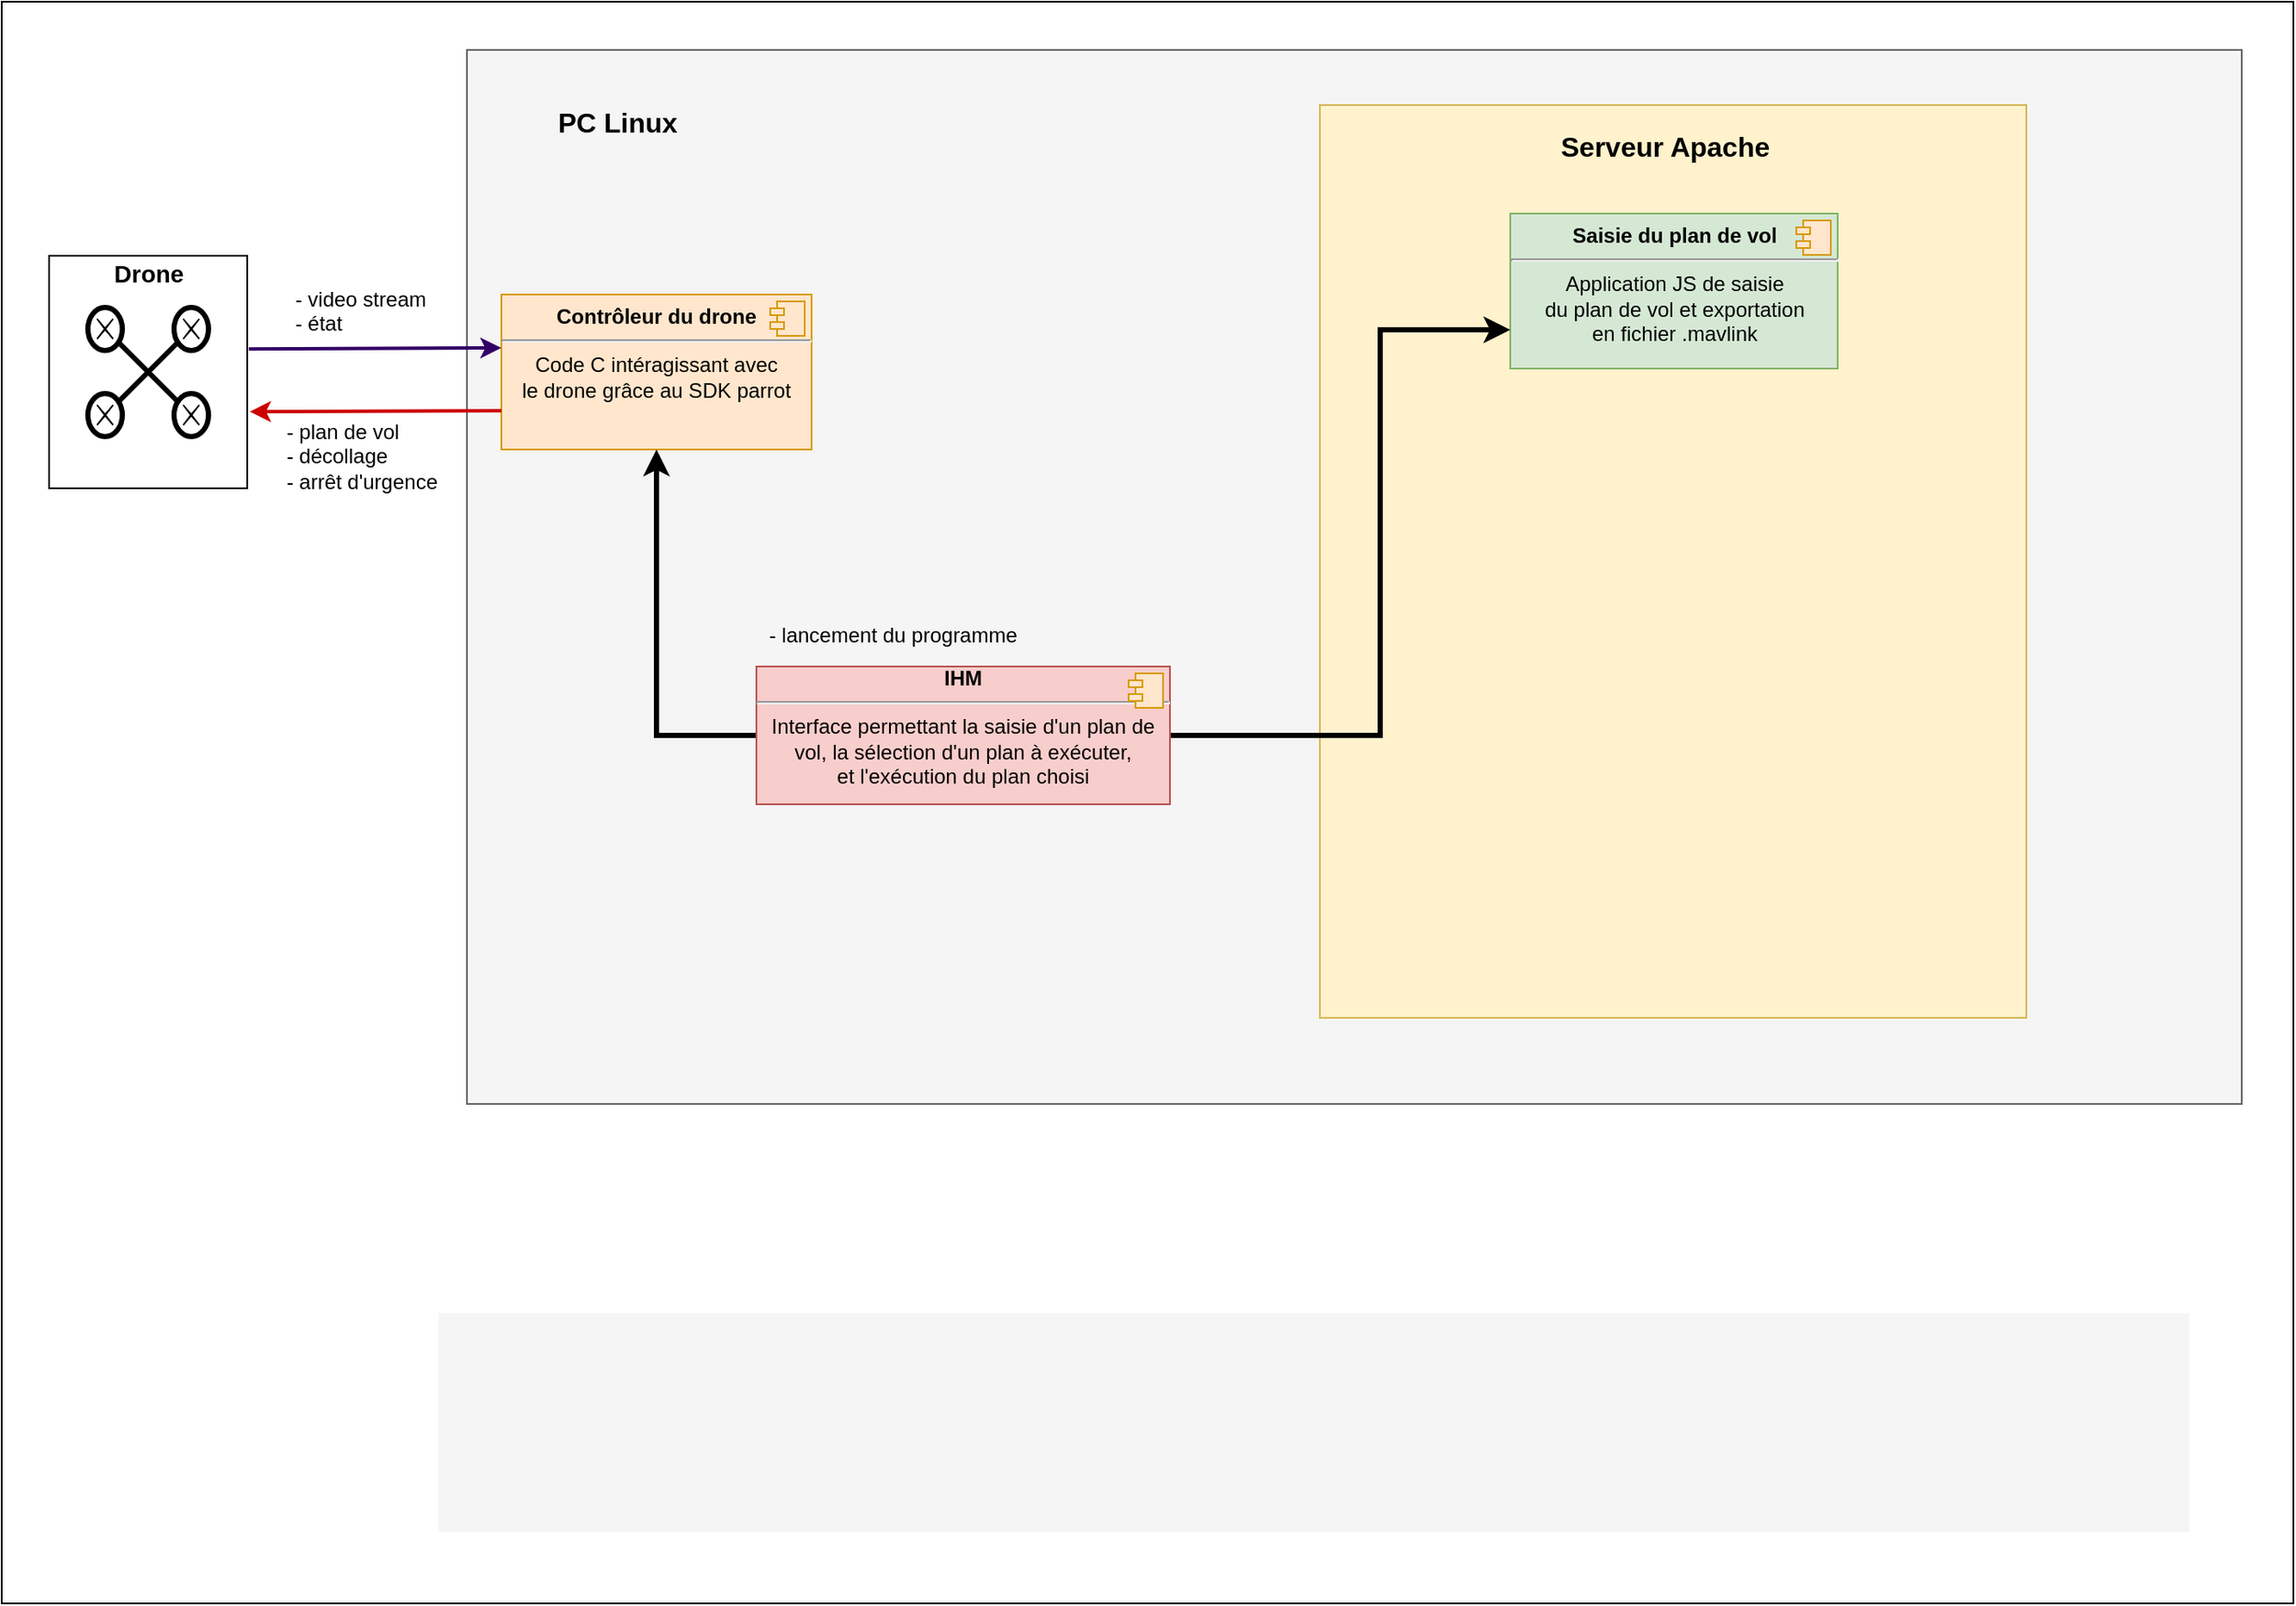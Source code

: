 <mxfile version="10.6.5" type="device"><diagram id="UXq77EIQPH5moOWnhuZ9" name="Page-1"><mxGraphModel dx="1200" dy="1920" grid="1" gridSize="10" guides="1" tooltips="1" connect="1" arrows="1" fold="1" page="1" pageScale="1" pageWidth="850" pageHeight="1100" math="0" shadow="0"><root><mxCell id="0"/><mxCell id="1" parent="0"/><mxCell id="UhqAOUe3stbyaJBPy-j0-11" value="" style="rounded=0;whiteSpace=wrap;html=1;fillColor=none;" vertex="1" parent="1"><mxGeometry y="-90" width="1330" height="930" as="geometry"/></mxCell><mxCell id="UhqAOUe3stbyaJBPy-j0-1" value="" style="rounded=0;whiteSpace=wrap;html=1;fillColor=none;" vertex="1" parent="1"><mxGeometry x="27.5" y="57.5" width="115" height="135" as="geometry"/></mxCell><mxCell id="cVz30IGe0pyDaekU_Ifo-68" value="" style="rounded=0;whiteSpace=wrap;html=1;fillColor=#f5f5f5;strokeColor=#666666;fontColor=#333333;" parent="1" vertex="1"><mxGeometry x="270" y="-62" width="1030" height="612" as="geometry"/></mxCell><mxCell id="cVz30IGe0pyDaekU_Ifo-31" value="" style="rounded=0;whiteSpace=wrap;html=1;fillColor=#fff2cc;strokeColor=#d6b656;" parent="1" vertex="1"><mxGeometry x="765" y="-30" width="410" height="530" as="geometry"/></mxCell><mxCell id="cVz30IGe0pyDaekU_Ifo-1" value="&lt;p style=&quot;margin: 0px ; margin-top: 6px ; text-align: center&quot;&gt;&lt;b&gt;Contrôleur du drone&lt;br&gt;&lt;/b&gt;&lt;/p&gt;&lt;hr&gt;&lt;div align=&quot;center&quot;&gt;Code C intéragissant avec &lt;br&gt;&lt;/div&gt;&lt;div align=&quot;center&quot;&gt;le drone grâce au SDK parrot&lt;br&gt;&lt;/div&gt;" style="align=left;overflow=fill;html=1;fillColor=#ffe6cc;strokeColor=#d79b00;" parent="1" vertex="1"><mxGeometry x="290" y="80" width="180" height="90" as="geometry"/></mxCell><mxCell id="cVz30IGe0pyDaekU_Ifo-2" value="" style="shape=component;jettyWidth=8;jettyHeight=4;fillColor=#ffe6cc;strokeColor=#d79b00;" parent="cVz30IGe0pyDaekU_Ifo-1" vertex="1"><mxGeometry x="1" width="20" height="20" relative="1" as="geometry"><mxPoint x="-24" y="4" as="offset"/></mxGeometry></mxCell><mxCell id="cVz30IGe0pyDaekU_Ifo-3" value="" style="shape=umlDestroy;whiteSpace=wrap;html=1;strokeWidth=3;" parent="1" vertex="1"><mxGeometry x="60" y="100" width="50" height="50" as="geometry"/></mxCell><mxCell id="cVz30IGe0pyDaekU_Ifo-5" value="" style="shape=mxgraph.bpmn.shape;html=1;verticalLabelPosition=bottom;labelBackgroundColor=#ffffff;verticalAlign=top;align=center;perimeter=ellipsePerimeter;outlineConnect=0;outline=end;symbol=cancel;" parent="1" vertex="1"><mxGeometry x="50" y="87.5" width="20" height="25" as="geometry"/></mxCell><mxCell id="cVz30IGe0pyDaekU_Ifo-6" value="" style="shape=mxgraph.bpmn.shape;html=1;verticalLabelPosition=bottom;labelBackgroundColor=#ffffff;verticalAlign=top;align=center;perimeter=ellipsePerimeter;outlineConnect=0;outline=end;symbol=cancel;" parent="1" vertex="1"><mxGeometry x="100" y="87.5" width="20" height="25" as="geometry"/></mxCell><mxCell id="cVz30IGe0pyDaekU_Ifo-7" value="" style="shape=mxgraph.bpmn.shape;html=1;verticalLabelPosition=bottom;labelBackgroundColor=#ffffff;verticalAlign=top;align=center;perimeter=ellipsePerimeter;outlineConnect=0;outline=end;symbol=cancel;" parent="1" vertex="1"><mxGeometry x="50" y="137.5" width="20" height="25" as="geometry"/></mxCell><mxCell id="cVz30IGe0pyDaekU_Ifo-8" value="" style="shape=mxgraph.bpmn.shape;html=1;verticalLabelPosition=bottom;labelBackgroundColor=#ffffff;verticalAlign=top;align=center;perimeter=ellipsePerimeter;outlineConnect=0;outline=end;symbol=cancel;" parent="1" vertex="1"><mxGeometry x="100" y="137.5" width="20" height="25" as="geometry"/></mxCell><mxCell id="cVz30IGe0pyDaekU_Ifo-10" value="" style="endArrow=classic;html=1;strokeWidth=2;strokeColor=#330066;exitX=1.008;exitY=0.401;exitDx=0;exitDy=0;exitPerimeter=0;" parent="1" edge="1" source="UhqAOUe3stbyaJBPy-j0-1"><mxGeometry width="50" height="50" relative="1" as="geometry"><mxPoint x="170" y="120" as="sourcePoint"/><mxPoint x="290" y="111" as="targetPoint"/></mxGeometry></mxCell><mxCell id="cVz30IGe0pyDaekU_Ifo-11" value="" style="endArrow=classic;html=1;strokeColor=#CC0000;strokeWidth=2;exitX=0;exitY=0.75;exitDx=0;exitDy=0;" parent="1" edge="1" source="cVz30IGe0pyDaekU_Ifo-1"><mxGeometry width="50" height="50" relative="1" as="geometry"><mxPoint x="250" y="130" as="sourcePoint"/><mxPoint x="144" y="148" as="targetPoint"/></mxGeometry></mxCell><mxCell id="cVz30IGe0pyDaekU_Ifo-12" value="&lt;div&gt;&amp;nbsp;- video stream&lt;/div&gt;&lt;div&gt;&amp;nbsp;- état&lt;br&gt;&lt;/div&gt;" style="text;html=1;resizable=0;points=[];autosize=1;align=left;verticalAlign=top;spacingTop=-4;" parent="1" vertex="1"><mxGeometry x="165" y="72.5" width="100" height="30" as="geometry"/></mxCell><mxCell id="cVz30IGe0pyDaekU_Ifo-13" value="&lt;div&gt;&amp;nbsp;- plan de vol&lt;/div&gt;&lt;div&gt;&amp;nbsp;- décollage&lt;/div&gt;&lt;div&gt;&amp;nbsp;- arrêt d'urgence&lt;/div&gt;&lt;div&gt;&lt;br&gt;&lt;/div&gt;" style="text;html=1;resizable=0;points=[];autosize=1;align=left;verticalAlign=top;spacingTop=-4;" parent="1" vertex="1"><mxGeometry x="160" y="149.5" width="110" height="60" as="geometry"/></mxCell><mxCell id="cVz30IGe0pyDaekU_Ifo-19" value="&lt;p style=&quot;margin: 6px 0px 0px&quot; align=&quot;center&quot;&gt;&lt;b&gt;Saisie du plan de vol&lt;br&gt;&lt;/b&gt;&lt;/p&gt;&lt;hr align=&quot;center&quot;&gt;&lt;div align=&quot;center&quot;&gt;Application JS de saisie&lt;/div&gt;&lt;div align=&quot;center&quot;&gt;du plan de vol et exportation&lt;/div&gt;&lt;div align=&quot;center&quot;&gt;en fichier .mavlink&lt;br&gt;&lt;/div&gt;" style="align=left;overflow=fill;html=1;fillColor=#d5e8d4;strokeColor=#82b366;" parent="1" vertex="1"><mxGeometry x="875.5" y="33" width="190" height="90" as="geometry"/></mxCell><mxCell id="cVz30IGe0pyDaekU_Ifo-20" value="" style="shape=component;jettyWidth=8;jettyHeight=4;fillColor=#ffe6cc;strokeColor=#d79b00;" parent="cVz30IGe0pyDaekU_Ifo-19" vertex="1"><mxGeometry x="1" width="20" height="20" relative="1" as="geometry"><mxPoint x="-24" y="4" as="offset"/></mxGeometry></mxCell><mxCell id="cVz30IGe0pyDaekU_Ifo-32" value="&lt;font style=&quot;font-size: 16px&quot;&gt;&lt;b&gt;&lt;font style=&quot;font-size: 16px&quot;&gt;Serveur Apache&lt;/font&gt;&lt;/b&gt;&lt;/font&gt;" style="text;html=1;strokeColor=none;fillColor=none;align=center;verticalAlign=middle;whiteSpace=wrap;rounded=0;" parent="1" vertex="1"><mxGeometry x="897.5" y="-20" width="135" height="27" as="geometry"/></mxCell><mxCell id="cVz30IGe0pyDaekU_Ifo-54" style="edgeStyle=orthogonalEdgeStyle;rounded=0;orthogonalLoop=1;jettySize=auto;html=1;exitX=1;exitY=0.5;exitDx=0;exitDy=0;entryX=0;entryY=0.75;entryDx=0;entryDy=0;strokeColor=#000000;strokeWidth=3;" parent="1" source="cVz30IGe0pyDaekU_Ifo-52" target="cVz30IGe0pyDaekU_Ifo-19" edge="1"><mxGeometry relative="1" as="geometry"><Array as="points"><mxPoint x="800" y="336"/><mxPoint x="800" y="100"/></Array></mxGeometry></mxCell><mxCell id="cVz30IGe0pyDaekU_Ifo-55" style="edgeStyle=orthogonalEdgeStyle;rounded=0;orthogonalLoop=1;jettySize=auto;html=1;exitX=0;exitY=0.5;exitDx=0;exitDy=0;entryX=0.5;entryY=1;entryDx=0;entryDy=0;strokeColor=#000000;strokeWidth=3;" parent="1" source="cVz30IGe0pyDaekU_Ifo-52" target="cVz30IGe0pyDaekU_Ifo-1" edge="1"><mxGeometry relative="1" as="geometry"/></mxCell><mxCell id="cVz30IGe0pyDaekU_Ifo-52" value="&lt;div align=&quot;center&quot;&gt;&lt;b&gt;IHM&lt;/b&gt;&lt;/div&gt;&lt;hr align=&quot;center&quot;&gt;&lt;div align=&quot;center&quot;&gt;Interface permettant la saisie d'un plan de &lt;br&gt;&lt;/div&gt;&lt;div align=&quot;center&quot;&gt;vol, la sélection d'un plan à exécuter, &lt;br&gt;&lt;/div&gt;&lt;div align=&quot;center&quot;&gt;et l'exécution du plan choisi&lt;/div&gt;" style="align=left;overflow=fill;html=1;fillColor=#f8cecc;strokeColor=#b85450;" parent="1" vertex="1"><mxGeometry x="438" y="296" width="240" height="80" as="geometry"/></mxCell><mxCell id="cVz30IGe0pyDaekU_Ifo-53" value="" style="shape=component;jettyWidth=8;jettyHeight=4;fillColor=#ffe6cc;strokeColor=#d79b00;" parent="cVz30IGe0pyDaekU_Ifo-52" vertex="1"><mxGeometry x="1" width="20" height="20" relative="1" as="geometry"><mxPoint x="-24" y="4" as="offset"/></mxGeometry></mxCell><mxCell id="cVz30IGe0pyDaekU_Ifo-69" value="&lt;b&gt;&lt;font style=&quot;font-size: 16px&quot;&gt;PC Linux&lt;/font&gt;&lt;/b&gt;" style="text;html=1;strokeColor=none;fillColor=none;align=center;verticalAlign=middle;whiteSpace=wrap;rounded=0;" parent="1" vertex="1"><mxGeometry x="310" y="-30" width="95" height="20" as="geometry"/></mxCell><mxCell id="UhqAOUe3stbyaJBPy-j0-7" value="&lt;b&gt;&lt;font style=&quot;font-size: 14px&quot;&gt;Drone&lt;/font&gt;&lt;/b&gt;" style="text;html=1;strokeColor=none;fillColor=none;align=center;verticalAlign=middle;whiteSpace=wrap;rounded=0;" vertex="1" parent="1"><mxGeometry x="37.5" y="58" width="95" height="20" as="geometry"/></mxCell><mxCell id="UhqAOUe3stbyaJBPy-j0-13" value="&amp;nbsp;- lancement du programme" style="text;html=1;resizable=0;points=[];autosize=1;align=left;verticalAlign=top;spacingTop=-4;" vertex="1" parent="1"><mxGeometry x="440" y="268" width="170" height="20" as="geometry"/></mxCell></root></mxGraphModel></diagram></mxfile>